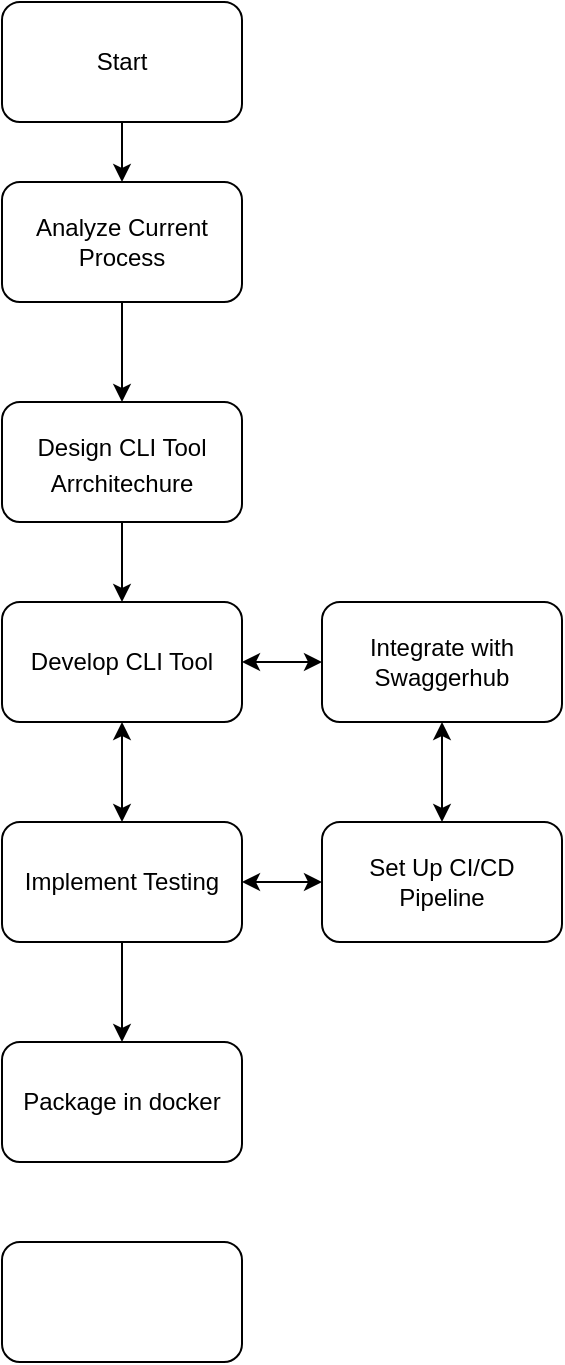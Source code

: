 <mxfile version="26.1.3">
  <diagram name="Page-1" id="b6obBKatxwg_O9KsBXw_">
    <mxGraphModel dx="1378" dy="786" grid="1" gridSize="10" guides="1" tooltips="1" connect="1" arrows="1" fold="1" page="1" pageScale="1" pageWidth="850" pageHeight="1100" math="0" shadow="0">
      <root>
        <mxCell id="0" />
        <mxCell id="1" parent="0" />
        <mxCell id="dhxLmd8erm8z7lSD_FkU-6" style="edgeStyle=orthogonalEdgeStyle;rounded=0;orthogonalLoop=1;jettySize=auto;html=1;" edge="1" parent="1" source="dhxLmd8erm8z7lSD_FkU-1" target="dhxLmd8erm8z7lSD_FkU-2">
          <mxGeometry relative="1" as="geometry" />
        </mxCell>
        <mxCell id="dhxLmd8erm8z7lSD_FkU-1" value="&lt;font style=&quot;font-size: 12px;&quot;&gt;Start&lt;/font&gt;" style="rounded=1;whiteSpace=wrap;html=1;" vertex="1" parent="1">
          <mxGeometry x="240" y="60" width="120" height="60" as="geometry" />
        </mxCell>
        <mxCell id="dhxLmd8erm8z7lSD_FkU-7" style="edgeStyle=orthogonalEdgeStyle;rounded=0;orthogonalLoop=1;jettySize=auto;html=1;" edge="1" parent="1" source="dhxLmd8erm8z7lSD_FkU-2" target="dhxLmd8erm8z7lSD_FkU-3">
          <mxGeometry relative="1" as="geometry" />
        </mxCell>
        <mxCell id="dhxLmd8erm8z7lSD_FkU-2" value="Analyze Current Process" style="rounded=1;whiteSpace=wrap;html=1;" vertex="1" parent="1">
          <mxGeometry x="240" y="150" width="120" height="60" as="geometry" />
        </mxCell>
        <mxCell id="dhxLmd8erm8z7lSD_FkU-8" style="edgeStyle=orthogonalEdgeStyle;rounded=0;orthogonalLoop=1;jettySize=auto;html=1;entryX=0.5;entryY=0;entryDx=0;entryDy=0;" edge="1" parent="1" source="dhxLmd8erm8z7lSD_FkU-3" target="dhxLmd8erm8z7lSD_FkU-4">
          <mxGeometry relative="1" as="geometry" />
        </mxCell>
        <mxCell id="dhxLmd8erm8z7lSD_FkU-3" value="&lt;sub&gt;&lt;font style=&quot;font-size: 12px;&quot;&gt;Design CLI Tool Arrchitechure&lt;/font&gt;&lt;/sub&gt;" style="rounded=1;whiteSpace=wrap;html=1;align=center;" vertex="1" parent="1">
          <mxGeometry x="240" y="260" width="120" height="60" as="geometry" />
        </mxCell>
        <mxCell id="dhxLmd8erm8z7lSD_FkU-4" value="Develop CLI Tool" style="rounded=1;whiteSpace=wrap;html=1;" vertex="1" parent="1">
          <mxGeometry x="240" y="360" width="120" height="60" as="geometry" />
        </mxCell>
        <mxCell id="dhxLmd8erm8z7lSD_FkU-11" style="edgeStyle=orthogonalEdgeStyle;rounded=0;orthogonalLoop=1;jettySize=auto;html=1;" edge="1" parent="1" source="dhxLmd8erm8z7lSD_FkU-5" target="dhxLmd8erm8z7lSD_FkU-10">
          <mxGeometry relative="1" as="geometry" />
        </mxCell>
        <mxCell id="dhxLmd8erm8z7lSD_FkU-5" value="Implement Testing" style="rounded=1;whiteSpace=wrap;html=1;" vertex="1" parent="1">
          <mxGeometry x="240" y="470" width="120" height="60" as="geometry" />
        </mxCell>
        <mxCell id="dhxLmd8erm8z7lSD_FkU-10" value="Package in docker" style="rounded=1;whiteSpace=wrap;html=1;" vertex="1" parent="1">
          <mxGeometry x="240" y="580" width="120" height="60" as="geometry" />
        </mxCell>
        <mxCell id="dhxLmd8erm8z7lSD_FkU-13" value="" style="rounded=1;whiteSpace=wrap;html=1;" vertex="1" parent="1">
          <mxGeometry x="240" y="680" width="120" height="60" as="geometry" />
        </mxCell>
        <mxCell id="dhxLmd8erm8z7lSD_FkU-14" value="Set Up CI/CD&lt;br&gt;Pipeline" style="rounded=1;whiteSpace=wrap;html=1;" vertex="1" parent="1">
          <mxGeometry x="400" y="470" width="120" height="60" as="geometry" />
        </mxCell>
        <mxCell id="dhxLmd8erm8z7lSD_FkU-15" value="" style="endArrow=classic;startArrow=classic;html=1;rounded=0;entryX=0;entryY=0.5;entryDx=0;entryDy=0;" edge="1" parent="1" target="dhxLmd8erm8z7lSD_FkU-14">
          <mxGeometry width="50" height="50" relative="1" as="geometry">
            <mxPoint x="360" y="500" as="sourcePoint" />
            <mxPoint x="410" y="450" as="targetPoint" />
          </mxGeometry>
        </mxCell>
        <mxCell id="dhxLmd8erm8z7lSD_FkU-16" value="&lt;font style=&quot;font-size: 12px;&quot;&gt;Integrate with Swaggerhub&lt;/font&gt;" style="rounded=1;whiteSpace=wrap;html=1;" vertex="1" parent="1">
          <mxGeometry x="400" y="360" width="120" height="60" as="geometry" />
        </mxCell>
        <mxCell id="dhxLmd8erm8z7lSD_FkU-17" value="" style="endArrow=classic;startArrow=classic;html=1;rounded=0;entryX=0;entryY=0.5;entryDx=0;entryDy=0;" edge="1" parent="1" target="dhxLmd8erm8z7lSD_FkU-16">
          <mxGeometry width="50" height="50" relative="1" as="geometry">
            <mxPoint x="360" y="390" as="sourcePoint" />
            <mxPoint x="410" y="340" as="targetPoint" />
          </mxGeometry>
        </mxCell>
        <mxCell id="dhxLmd8erm8z7lSD_FkU-18" value="" style="endArrow=classic;startArrow=classic;html=1;rounded=0;entryX=0.5;entryY=1;entryDx=0;entryDy=0;" edge="1" parent="1" target="dhxLmd8erm8z7lSD_FkU-16">
          <mxGeometry width="50" height="50" relative="1" as="geometry">
            <mxPoint x="460" y="470" as="sourcePoint" />
            <mxPoint x="510" y="420" as="targetPoint" />
          </mxGeometry>
        </mxCell>
        <mxCell id="dhxLmd8erm8z7lSD_FkU-23" value="" style="endArrow=classic;startArrow=classic;html=1;rounded=0;entryX=0.5;entryY=1;entryDx=0;entryDy=0;" edge="1" parent="1" target="dhxLmd8erm8z7lSD_FkU-4">
          <mxGeometry width="50" height="50" relative="1" as="geometry">
            <mxPoint x="300" y="470" as="sourcePoint" />
            <mxPoint x="350" y="420" as="targetPoint" />
          </mxGeometry>
        </mxCell>
      </root>
    </mxGraphModel>
  </diagram>
</mxfile>
